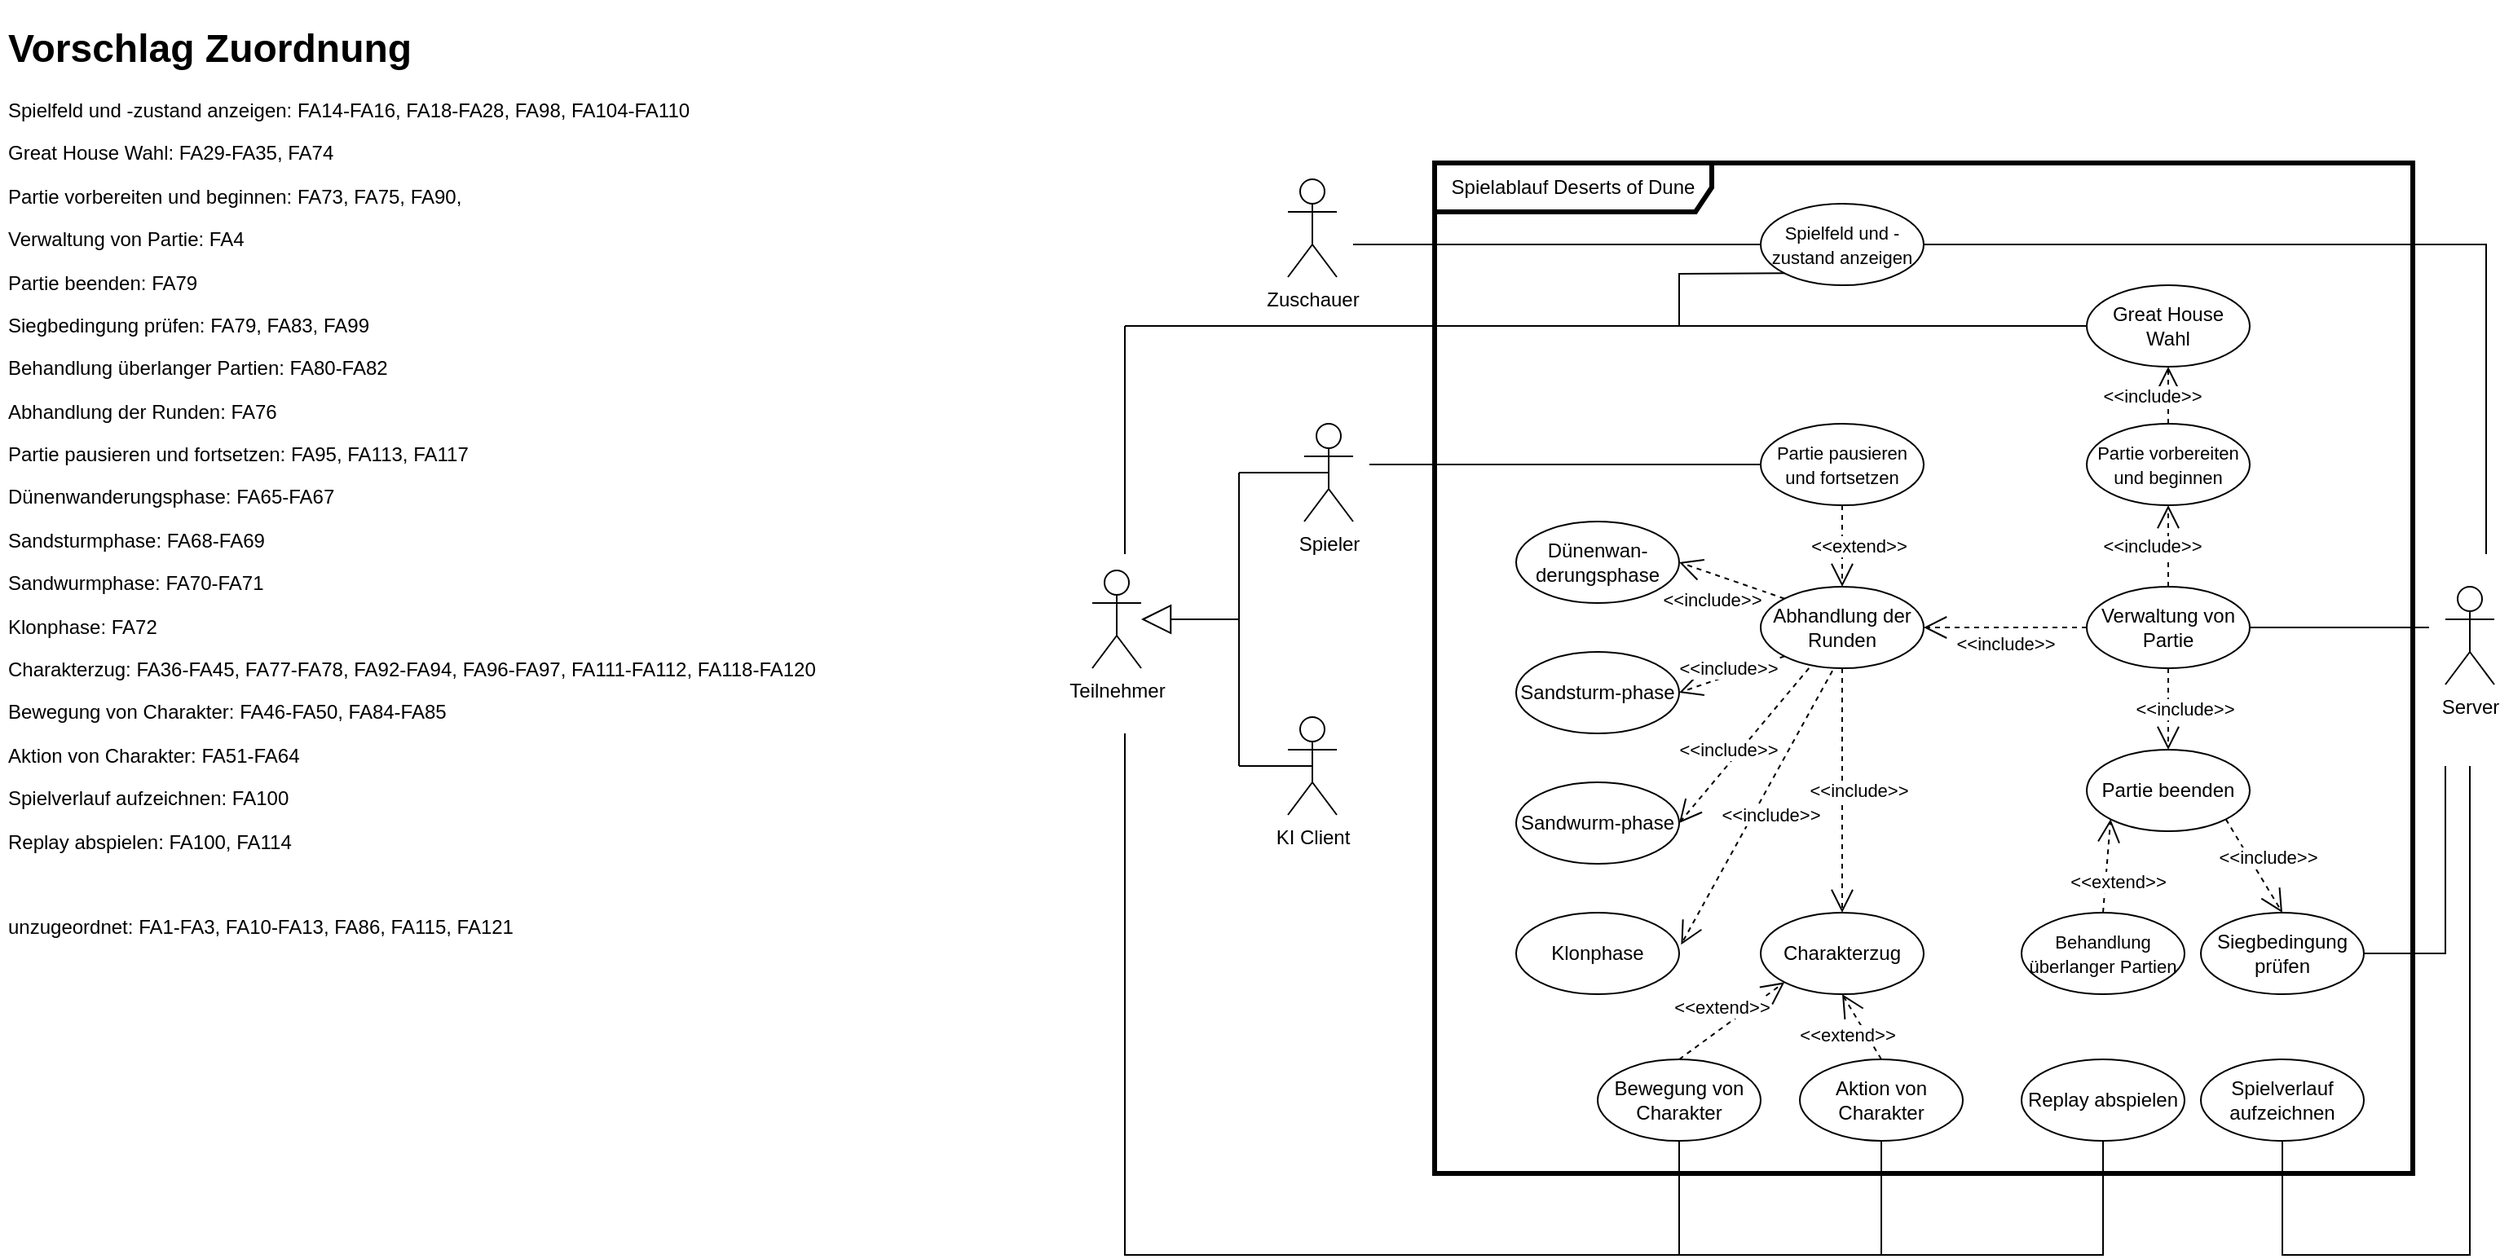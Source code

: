 <mxfile version="15.8.4" type="device"><diagram id="c_Lm0EHOiRKmlxB0Mhdr" name="Page-1"><mxGraphModel dx="1289" dy="865" grid="1" gridSize="10" guides="1" tooltips="1" connect="1" arrows="1" fold="1" page="1" pageScale="1" pageWidth="827" pageHeight="1169" math="0" shadow="0"><root><mxCell id="0"/><mxCell id="1" parent="0"/><mxCell id="otHDbpwxSQW6viDhTSKU-1" value="Spielablauf Deserts of Dune" style="shape=umlFrame;whiteSpace=wrap;html=1;width=170;height=30;strokeWidth=3;" parent="1" vertex="1"><mxGeometry x="90" y="190" width="600" height="620" as="geometry"/></mxCell><mxCell id="otHDbpwxSQW6viDhTSKU-2" value="&lt;div&gt;Server&lt;/div&gt;&lt;div&gt;&lt;br&gt;&lt;/div&gt;&lt;div&gt;&lt;br&gt;&lt;/div&gt;" style="shape=umlActor;verticalLabelPosition=bottom;verticalAlign=top;html=1;" parent="1" vertex="1"><mxGeometry x="710" y="450" width="30" height="60" as="geometry"/></mxCell><mxCell id="otHDbpwxSQW6viDhTSKU-3" value="&lt;div&gt;Spieler&lt;/div&gt;&lt;div&gt;&lt;br&gt;&lt;/div&gt;" style="shape=umlActor;verticalLabelPosition=bottom;verticalAlign=top;html=1;" parent="1" vertex="1"><mxGeometry x="10" y="350" width="30" height="60" as="geometry"/></mxCell><mxCell id="otHDbpwxSQW6viDhTSKU-4" value="Zuschauer" style="shape=umlActor;verticalLabelPosition=bottom;verticalAlign=top;html=1;" parent="1" vertex="1"><mxGeometry y="200" width="30" height="60" as="geometry"/></mxCell><mxCell id="otHDbpwxSQW6viDhTSKU-5" value="&lt;div&gt;Teilnehmer&lt;/div&gt;&lt;div&gt;&lt;br&gt;&lt;/div&gt;" style="shape=umlActor;verticalLabelPosition=bottom;verticalAlign=top;html=1;" parent="1" vertex="1"><mxGeometry x="-120" y="440" width="30" height="60" as="geometry"/></mxCell><mxCell id="otHDbpwxSQW6viDhTSKU-6" value="KI Client" style="shape=umlActor;verticalLabelPosition=bottom;verticalAlign=top;html=1;" parent="1" vertex="1"><mxGeometry y="530" width="30" height="60" as="geometry"/></mxCell><mxCell id="otHDbpwxSQW6viDhTSKU-7" value="&lt;div&gt;&lt;br&gt;&lt;/div&gt;&lt;div&gt;&lt;br&gt;&lt;/div&gt;" style="endArrow=block;endSize=16;endFill=0;html=1;rounded=0;" parent="1" edge="1"><mxGeometry x="-0.143" y="-15" width="160" relative="1" as="geometry"><mxPoint x="-30.0" y="470" as="sourcePoint"/><mxPoint x="-90.0" y="470" as="targetPoint"/><mxPoint as="offset"/></mxGeometry></mxCell><mxCell id="otHDbpwxSQW6viDhTSKU-8" value="" style="endArrow=none;html=1;rounded=0;entryX=0.5;entryY=0.5;entryDx=0;entryDy=0;entryPerimeter=0;" parent="1" target="otHDbpwxSQW6viDhTSKU-3" edge="1"><mxGeometry width="50" height="50" relative="1" as="geometry"><mxPoint x="-30.0" y="380" as="sourcePoint"/><mxPoint x="-150" y="380" as="targetPoint"/></mxGeometry></mxCell><mxCell id="otHDbpwxSQW6viDhTSKU-9" value="" style="endArrow=none;html=1;rounded=0;" parent="1" edge="1"><mxGeometry width="50" height="50" relative="1" as="geometry"><mxPoint x="-30.0" y="470" as="sourcePoint"/><mxPoint x="-30.0" y="380" as="targetPoint"/></mxGeometry></mxCell><mxCell id="otHDbpwxSQW6viDhTSKU-10" value="" style="endArrow=none;html=1;rounded=0;" parent="1" edge="1"><mxGeometry width="50" height="50" relative="1" as="geometry"><mxPoint x="-30.0" y="560" as="sourcePoint"/><mxPoint x="-30.0" y="470" as="targetPoint"/></mxGeometry></mxCell><mxCell id="otHDbpwxSQW6viDhTSKU-11" value="" style="endArrow=none;html=1;rounded=0;entryX=0.5;entryY=0.5;entryDx=0;entryDy=0;entryPerimeter=0;" parent="1" target="otHDbpwxSQW6viDhTSKU-6" edge="1"><mxGeometry width="50" height="50" relative="1" as="geometry"><mxPoint x="-30.0" y="560" as="sourcePoint"/><mxPoint x="35" y="560" as="targetPoint"/></mxGeometry></mxCell><mxCell id="otHDbpwxSQW6viDhTSKU-15" value="&lt;div&gt;Verwaltung von Partie&lt;/div&gt;" style="ellipse;whiteSpace=wrap;html=1;" parent="1" vertex="1"><mxGeometry x="490" y="450" width="100" height="50" as="geometry"/></mxCell><mxCell id="otHDbpwxSQW6viDhTSKU-17" value="" style="endArrow=none;html=1;rounded=0;exitX=1;exitY=0.5;exitDx=0;exitDy=0;" parent="1" source="otHDbpwxSQW6viDhTSKU-15" edge="1"><mxGeometry width="50" height="50" relative="1" as="geometry"><mxPoint x="440.0" y="372.5" as="sourcePoint"/><mxPoint x="700" y="475" as="targetPoint"/><Array as="points"/></mxGeometry></mxCell><mxCell id="otHDbpwxSQW6viDhTSKU-20" value="&lt;font style=&quot;font-size: 11px&quot;&gt;Partie pausieren und fortsetzen&lt;/font&gt;" style="ellipse;whiteSpace=wrap;html=1;" parent="1" vertex="1"><mxGeometry x="290" y="350" width="100" height="50" as="geometry"/></mxCell><mxCell id="otHDbpwxSQW6viDhTSKU-21" value="" style="endArrow=none;html=1;rounded=0;entryX=0;entryY=0.5;entryDx=0;entryDy=0;" parent="1" target="otHDbpwxSQW6viDhTSKU-20" edge="1"><mxGeometry width="50" height="50" relative="1" as="geometry"><mxPoint x="50.0" y="375" as="sourcePoint"/><mxPoint x="80" y="300" as="targetPoint"/></mxGeometry></mxCell><mxCell id="otHDbpwxSQW6viDhTSKU-22" value="Partie beenden" style="ellipse;whiteSpace=wrap;html=1;" parent="1" vertex="1"><mxGeometry x="490" y="550" width="100" height="50" as="geometry"/></mxCell><mxCell id="otHDbpwxSQW6viDhTSKU-23" value="Abhandlung der Runden" style="ellipse;whiteSpace=wrap;html=1;" parent="1" vertex="1"><mxGeometry x="290" y="450" width="100" height="50" as="geometry"/></mxCell><mxCell id="otHDbpwxSQW6viDhTSKU-24" value="&lt;font style=&quot;font-size: 11px&quot;&gt;Partie vorbereiten und beginnen&lt;/font&gt;" style="ellipse;whiteSpace=wrap;html=1;" parent="1" vertex="1"><mxGeometry x="490" y="350" width="100" height="50" as="geometry"/></mxCell><mxCell id="otHDbpwxSQW6viDhTSKU-25" value="&lt;div&gt;&amp;lt;&amp;lt;include&amp;gt;&amp;gt;&lt;/div&gt;" style="endArrow=open;endSize=12;dashed=1;html=1;rounded=0;exitX=0.5;exitY=0;exitDx=0;exitDy=0;entryX=0.5;entryY=1;entryDx=0;entryDy=0;" parent="1" source="otHDbpwxSQW6viDhTSKU-15" target="otHDbpwxSQW6viDhTSKU-24" edge="1"><mxGeometry y="10" width="160" relative="1" as="geometry"><mxPoint x="450" y="410" as="sourcePoint"/><mxPoint x="610" y="410" as="targetPoint"/><mxPoint as="offset"/></mxGeometry></mxCell><mxCell id="otHDbpwxSQW6viDhTSKU-26" value="&lt;div&gt;&amp;lt;&amp;lt;include&amp;gt;&amp;gt;&lt;/div&gt;" style="endArrow=open;endSize=12;dashed=1;html=1;rounded=0;exitX=0;exitY=0.5;exitDx=0;exitDy=0;entryX=1;entryY=0.5;entryDx=0;entryDy=0;" parent="1" source="otHDbpwxSQW6viDhTSKU-15" target="otHDbpwxSQW6viDhTSKU-23" edge="1"><mxGeometry y="10" width="160" relative="1" as="geometry"><mxPoint x="590" y="460" as="sourcePoint"/><mxPoint x="590" y="410" as="targetPoint"/><mxPoint as="offset"/></mxGeometry></mxCell><mxCell id="otHDbpwxSQW6viDhTSKU-27" value="&lt;div&gt;&amp;lt;&amp;lt;include&amp;gt;&amp;gt;&lt;/div&gt;" style="endArrow=open;endSize=12;dashed=1;html=1;rounded=0;exitX=0.5;exitY=1;exitDx=0;exitDy=0;entryX=0.5;entryY=0;entryDx=0;entryDy=0;" parent="1" source="otHDbpwxSQW6viDhTSKU-15" target="otHDbpwxSQW6viDhTSKU-22" edge="1"><mxGeometry y="10" width="160" relative="1" as="geometry"><mxPoint x="560" y="470" as="sourcePoint"/><mxPoint x="560" y="420" as="targetPoint"/><mxPoint as="offset"/></mxGeometry></mxCell><mxCell id="otHDbpwxSQW6viDhTSKU-28" value="Great House Wahl" style="ellipse;whiteSpace=wrap;html=1;" parent="1" vertex="1"><mxGeometry x="490" y="265" width="100" height="50" as="geometry"/></mxCell><mxCell id="otHDbpwxSQW6viDhTSKU-29" value="&lt;div&gt;&amp;lt;&amp;lt;include&amp;gt;&amp;gt;&lt;/div&gt;" style="endArrow=open;endSize=12;dashed=1;html=1;rounded=0;exitX=0.5;exitY=0;exitDx=0;exitDy=0;entryX=0.5;entryY=1;entryDx=0;entryDy=0;" parent="1" source="otHDbpwxSQW6viDhTSKU-24" target="otHDbpwxSQW6viDhTSKU-28" edge="1"><mxGeometry y="10" width="160" relative="1" as="geometry"><mxPoint x="550" y="460" as="sourcePoint"/><mxPoint x="550" y="410" as="targetPoint"/><mxPoint as="offset"/></mxGeometry></mxCell><mxCell id="otHDbpwxSQW6viDhTSKU-32" value="" style="endArrow=none;html=1;rounded=0;entryX=0;entryY=0.5;entryDx=0;entryDy=0;" parent="1" target="otHDbpwxSQW6viDhTSKU-28" edge="1"><mxGeometry width="50" height="50" relative="1" as="geometry"><mxPoint x="-100" y="290" as="sourcePoint"/><mxPoint x="520.0" y="287.5" as="targetPoint"/><Array as="points"/></mxGeometry></mxCell><mxCell id="otHDbpwxSQW6viDhTSKU-33" value="&lt;div&gt;&amp;lt;&amp;lt;extend&amp;gt;&amp;gt;&lt;/div&gt;" style="endArrow=open;endSize=12;dashed=1;html=1;rounded=0;exitX=0.5;exitY=1;exitDx=0;exitDy=0;entryX=0.5;entryY=0;entryDx=0;entryDy=0;" parent="1" source="otHDbpwxSQW6viDhTSKU-20" target="otHDbpwxSQW6viDhTSKU-23" edge="1"><mxGeometry y="10" width="160" relative="1" as="geometry"><mxPoint x="350.0" y="185" as="sourcePoint"/><mxPoint x="404.38" y="207.456" as="targetPoint"/><mxPoint as="offset"/></mxGeometry></mxCell><mxCell id="otHDbpwxSQW6viDhTSKU-34" value="&lt;font style=&quot;font-size: 11px&quot;&gt;Spielfeld und -zustand anzeigen&lt;br&gt;&lt;/font&gt;" style="ellipse;whiteSpace=wrap;html=1;" parent="1" vertex="1"><mxGeometry x="290" y="215" width="100" height="50" as="geometry"/></mxCell><mxCell id="otHDbpwxSQW6viDhTSKU-35" value="Replay abspielen" style="ellipse;whiteSpace=wrap;html=1;" parent="1" vertex="1"><mxGeometry x="450" y="740" width="100" height="50" as="geometry"/></mxCell><mxCell id="otHDbpwxSQW6viDhTSKU-36" value="Spielverlauf aufzeichnen" style="ellipse;whiteSpace=wrap;html=1;" parent="1" vertex="1"><mxGeometry x="560" y="740" width="100" height="50" as="geometry"/></mxCell><mxCell id="otHDbpwxSQW6viDhTSKU-37" value="" style="endArrow=none;html=1;rounded=0;exitX=0.5;exitY=1;exitDx=0;exitDy=0;" parent="1" source="otHDbpwxSQW6viDhTSKU-36" edge="1"><mxGeometry width="50" height="50" relative="1" as="geometry"><mxPoint x="490.0" y="225" as="sourcePoint"/><mxPoint x="725" y="560" as="targetPoint"/><Array as="points"><mxPoint x="610" y="860"/><mxPoint x="725" y="860"/></Array></mxGeometry></mxCell><mxCell id="otHDbpwxSQW6viDhTSKU-38" value="&lt;font style=&quot;font-size: 11px&quot;&gt;Behandlung überlanger Partien&lt;/font&gt;" style="ellipse;whiteSpace=wrap;html=1;" parent="1" vertex="1"><mxGeometry x="450" y="650" width="100" height="50" as="geometry"/></mxCell><mxCell id="otHDbpwxSQW6viDhTSKU-39" value="Siegbedingung prüfen" style="ellipse;whiteSpace=wrap;html=1;" parent="1" vertex="1"><mxGeometry x="560" y="650" width="100" height="50" as="geometry"/></mxCell><mxCell id="otHDbpwxSQW6viDhTSKU-40" value="&lt;div&gt;&amp;lt;&amp;lt;include&amp;gt;&amp;gt;&lt;/div&gt;" style="endArrow=open;endSize=12;dashed=1;html=1;rounded=0;exitX=1;exitY=1;exitDx=0;exitDy=0;entryX=0.5;entryY=0;entryDx=0;entryDy=0;" parent="1" source="otHDbpwxSQW6viDhTSKU-22" target="otHDbpwxSQW6viDhTSKU-39" edge="1"><mxGeometry y="10" width="160" relative="1" as="geometry"><mxPoint x="590.0" y="510" as="sourcePoint"/><mxPoint x="590.0" y="560" as="targetPoint"/><mxPoint as="offset"/></mxGeometry></mxCell><mxCell id="otHDbpwxSQW6viDhTSKU-41" value="&lt;div&gt;&amp;lt;&amp;lt;extend&amp;gt;&amp;gt;&lt;/div&gt;" style="endArrow=open;endSize=12;dashed=1;html=1;rounded=0;exitX=0.5;exitY=0;exitDx=0;exitDy=0;entryX=0;entryY=1;entryDx=0;entryDy=0;" parent="1" source="otHDbpwxSQW6viDhTSKU-38" target="otHDbpwxSQW6viDhTSKU-22" edge="1"><mxGeometry x="-0.31" y="-7" width="160" relative="1" as="geometry"><mxPoint x="363" y="533.77" as="sourcePoint"/><mxPoint x="457.372" y="616.23" as="targetPoint"/><mxPoint as="offset"/></mxGeometry></mxCell><mxCell id="otHDbpwxSQW6viDhTSKU-42" value="" style="endArrow=none;html=1;rounded=0;exitX=1;exitY=0.5;exitDx=0;exitDy=0;" parent="1" source="otHDbpwxSQW6viDhTSKU-34" edge="1"><mxGeometry width="50" height="50" relative="1" as="geometry"><mxPoint x="490.0" y="225" as="sourcePoint"/><mxPoint x="735" y="430" as="targetPoint"/><Array as="points"><mxPoint x="735" y="240"/></Array></mxGeometry></mxCell><mxCell id="otHDbpwxSQW6viDhTSKU-45" value="" style="endArrow=none;html=1;rounded=0;exitX=0.5;exitY=1;exitDx=0;exitDy=0;" parent="1" source="otHDbpwxSQW6viDhTSKU-35" edge="1"><mxGeometry width="50" height="50" relative="1" as="geometry"><mxPoint x="480" y="790" as="sourcePoint"/><mxPoint x="-100" y="540" as="targetPoint"/><Array as="points"><mxPoint x="500" y="860"/><mxPoint x="-100" y="860"/></Array></mxGeometry></mxCell><mxCell id="otHDbpwxSQW6viDhTSKU-46" value="Dünenwan-derungsphase" style="ellipse;whiteSpace=wrap;html=1;" parent="1" vertex="1"><mxGeometry x="140" y="410" width="100" height="50" as="geometry"/></mxCell><mxCell id="otHDbpwxSQW6viDhTSKU-47" value="Sandsturm-phase" style="ellipse;whiteSpace=wrap;html=1;" parent="1" vertex="1"><mxGeometry x="140" y="490" width="100" height="50" as="geometry"/></mxCell><mxCell id="otHDbpwxSQW6viDhTSKU-48" value="Sandwurm-phase" style="ellipse;whiteSpace=wrap;html=1;" parent="1" vertex="1"><mxGeometry x="140" y="570" width="100" height="50" as="geometry"/></mxCell><mxCell id="otHDbpwxSQW6viDhTSKU-49" value="Klonphase" style="ellipse;whiteSpace=wrap;html=1;" parent="1" vertex="1"><mxGeometry x="140" y="650" width="100" height="50" as="geometry"/></mxCell><mxCell id="otHDbpwxSQW6viDhTSKU-50" value="&lt;div&gt;&amp;lt;&amp;lt;include&amp;gt;&amp;gt;&lt;/div&gt;" style="endArrow=open;endSize=12;dashed=1;html=1;rounded=0;exitX=0;exitY=0;exitDx=0;exitDy=0;entryX=1;entryY=0.5;entryDx=0;entryDy=0;" parent="1" source="otHDbpwxSQW6viDhTSKU-23" target="otHDbpwxSQW6viDhTSKU-46" edge="1"><mxGeometry x="0.234" y="15" width="160" relative="1" as="geometry"><mxPoint x="500.0" y="485" as="sourcePoint"/><mxPoint x="400.0" y="485" as="targetPoint"/><mxPoint as="offset"/></mxGeometry></mxCell><mxCell id="otHDbpwxSQW6viDhTSKU-51" value="&lt;div&gt;&amp;lt;&amp;lt;include&amp;gt;&amp;gt;&lt;/div&gt;" style="endArrow=open;endSize=12;dashed=1;html=1;rounded=0;exitX=0;exitY=1;exitDx=0;exitDy=0;entryX=1;entryY=0.5;entryDx=0;entryDy=0;" parent="1" source="otHDbpwxSQW6viDhTSKU-23" target="otHDbpwxSQW6viDhTSKU-47" edge="1"><mxGeometry x="0.028" y="-4" width="160" relative="1" as="geometry"><mxPoint x="314.645" y="467.322" as="sourcePoint"/><mxPoint x="250.0" y="445" as="targetPoint"/><mxPoint as="offset"/></mxGeometry></mxCell><mxCell id="otHDbpwxSQW6viDhTSKU-52" value="&lt;div&gt;&amp;lt;&amp;lt;include&amp;gt;&amp;gt;&lt;/div&gt;" style="endArrow=open;endSize=12;dashed=1;html=1;rounded=0;entryX=1;entryY=0.5;entryDx=0;entryDy=0;exitX=0.296;exitY=1;exitDx=0;exitDy=0;exitPerimeter=0;" parent="1" source="otHDbpwxSQW6viDhTSKU-23" target="otHDbpwxSQW6viDhTSKU-48" edge="1"><mxGeometry x="0.133" y="-6" width="160" relative="1" as="geometry"><mxPoint x="315" y="503" as="sourcePoint"/><mxPoint x="250.0" y="525" as="targetPoint"/><mxPoint as="offset"/></mxGeometry></mxCell><mxCell id="otHDbpwxSQW6viDhTSKU-53" value="&lt;div&gt;&amp;lt;&amp;lt;include&amp;gt;&amp;gt;&lt;/div&gt;" style="endArrow=open;endSize=12;dashed=1;html=1;rounded=0;entryX=1.012;entryY=0.392;entryDx=0;entryDy=0;exitX=0.44;exitY=1.032;exitDx=0;exitDy=0;exitPerimeter=0;entryPerimeter=0;" parent="1" source="otHDbpwxSQW6viDhTSKU-23" target="otHDbpwxSQW6viDhTSKU-49" edge="1"><mxGeometry y="10" width="160" relative="1" as="geometry"><mxPoint x="329.6" y="510" as="sourcePoint"/><mxPoint x="250.0" y="605" as="targetPoint"/><mxPoint as="offset"/></mxGeometry></mxCell><mxCell id="otHDbpwxSQW6viDhTSKU-54" value="Charakterzug" style="ellipse;whiteSpace=wrap;html=1;" parent="1" vertex="1"><mxGeometry x="290" y="650" width="100" height="50" as="geometry"/></mxCell><mxCell id="otHDbpwxSQW6viDhTSKU-55" value="Bewegung von Charakter" style="ellipse;whiteSpace=wrap;html=1;" parent="1" vertex="1"><mxGeometry x="190" y="740" width="100" height="50" as="geometry"/></mxCell><mxCell id="otHDbpwxSQW6viDhTSKU-56" value="Aktion von Charakter" style="ellipse;whiteSpace=wrap;html=1;" parent="1" vertex="1"><mxGeometry x="314" y="740" width="100" height="50" as="geometry"/></mxCell><mxCell id="otHDbpwxSQW6viDhTSKU-57" value="&lt;div&gt;&amp;lt;&amp;lt;include&amp;gt;&amp;gt;&lt;/div&gt;" style="endArrow=open;endSize=12;dashed=1;html=1;rounded=0;entryX=0.5;entryY=0;entryDx=0;entryDy=0;exitX=0.5;exitY=1;exitDx=0;exitDy=0;" parent="1" source="otHDbpwxSQW6viDhTSKU-23" target="otHDbpwxSQW6viDhTSKU-54" edge="1"><mxGeometry y="10" width="160" relative="1" as="geometry"><mxPoint x="344" y="511.6" as="sourcePoint"/><mxPoint x="251.2" y="679.6" as="targetPoint"/><mxPoint as="offset"/></mxGeometry></mxCell><mxCell id="otHDbpwxSQW6viDhTSKU-58" value="&lt;div&gt;&amp;lt;&amp;lt;extend&amp;gt;&amp;gt;&lt;/div&gt;" style="endArrow=open;endSize=12;dashed=1;html=1;rounded=0;exitX=0.5;exitY=0;exitDx=0;exitDy=0;entryX=0;entryY=1;entryDx=0;entryDy=0;" parent="1" source="otHDbpwxSQW6viDhTSKU-55" target="otHDbpwxSQW6viDhTSKU-54" edge="1"><mxGeometry y="10" width="160" relative="1" as="geometry"><mxPoint x="350" y="410" as="sourcePoint"/><mxPoint x="350" y="460" as="targetPoint"/><mxPoint as="offset"/></mxGeometry></mxCell><mxCell id="otHDbpwxSQW6viDhTSKU-59" value="&lt;div&gt;&amp;lt;&amp;lt;extend&amp;gt;&amp;gt;&lt;/div&gt;" style="endArrow=open;endSize=12;dashed=1;html=1;rounded=0;exitX=0.5;exitY=0;exitDx=0;exitDy=0;entryX=0.5;entryY=1;entryDx=0;entryDy=0;" parent="1" source="otHDbpwxSQW6viDhTSKU-56" target="otHDbpwxSQW6viDhTSKU-54" edge="1"><mxGeometry y="10" width="160" relative="1" as="geometry"><mxPoint x="250" y="740" as="sourcePoint"/><mxPoint x="314.645" y="702.678" as="targetPoint"/><mxPoint as="offset"/></mxGeometry></mxCell><mxCell id="otHDbpwxSQW6viDhTSKU-60" value="" style="endArrow=none;html=1;rounded=0;entryX=0.5;entryY=1;entryDx=0;entryDy=0;" parent="1" target="otHDbpwxSQW6viDhTSKU-55" edge="1"><mxGeometry width="50" height="50" relative="1" as="geometry"><mxPoint x="240.0" y="860" as="sourcePoint"/><mxPoint x="240" y="910" as="targetPoint"/></mxGeometry></mxCell><mxCell id="otHDbpwxSQW6viDhTSKU-61" value="" style="endArrow=none;html=1;rounded=0;entryX=0.5;entryY=1;entryDx=0;entryDy=0;" parent="1" target="otHDbpwxSQW6viDhTSKU-56" edge="1"><mxGeometry width="50" height="50" relative="1" as="geometry"><mxPoint x="364" y="860" as="sourcePoint"/><mxPoint x="250" y="800" as="targetPoint"/></mxGeometry></mxCell><mxCell id="otHDbpwxSQW6viDhTSKU-62" value="&lt;h1&gt;Vorschlag Zuordnung&lt;br&gt;&lt;/h1&gt;&lt;p&gt;Spielfeld und -zustand anzeigen: FA14-FA16, FA18-FA28, FA98, FA104-FA110&lt;/p&gt;&lt;p&gt;Great House Wahl: FA29-FA35, FA74 &lt;br&gt;&lt;/p&gt;&lt;p&gt;Partie vorbereiten und beginnen: FA73, FA75, FA90, &lt;br&gt;&lt;/p&gt;&lt;p&gt;Verwaltung von Partie: FA4&lt;/p&gt;&lt;p&gt;Partie beenden: FA79&lt;br&gt;&lt;/p&gt;&lt;p&gt;Siegbedingung prüfen: FA79, FA83, FA99&lt;br&gt;&lt;/p&gt;&lt;p&gt;Behandlung überlanger Partien: FA80-FA82&lt;br&gt;&lt;/p&gt;&lt;p&gt;Abhandlung der Runden: FA76&lt;br&gt;&lt;/p&gt;&lt;p&gt;Partie pausieren und fortsetzen: FA95, FA113, FA117&lt;br&gt;&lt;/p&gt;&lt;p&gt;Dünenwanderungsphase: FA65-FA67&lt;br&gt;&lt;/p&gt;&lt;p&gt;Sandsturmphase: FA68-FA69&lt;br&gt;&lt;/p&gt;&lt;p&gt;Sandwurmphase: FA70-FA71&lt;br&gt;&lt;/p&gt;&lt;p&gt;Klonphase: FA72&lt;br&gt;&lt;/p&gt;&lt;p&gt;Charakterzug: FA36-FA45, FA77-FA78, FA92-FA94, FA96-FA97, FA111-FA112, FA118-FA120&lt;br&gt;&lt;/p&gt;&lt;p&gt;Bewegung von Charakter: FA46-FA50, FA84-FA85&lt;br&gt;&lt;/p&gt;&lt;p&gt;Aktion von Charakter: FA51-FA64&lt;br&gt;&lt;/p&gt;&lt;p&gt;Spielverlauf aufzeichnen: FA100&lt;br&gt;&lt;/p&gt;&lt;p&gt;Replay abspielen: FA100, FA114&lt;br&gt;&lt;/p&gt;&lt;p&gt;&lt;br&gt;&lt;/p&gt;&lt;p&gt;unzugeordnet: FA1-FA3, FA10-FA13, FA86, FA115, FA121&lt;br&gt;&lt;/p&gt;" style="text;html=1;strokeColor=none;fillColor=none;spacing=5;spacingTop=-20;whiteSpace=wrap;overflow=hidden;rounded=0;" parent="1" vertex="1"><mxGeometry x="-790" y="100" width="670" height="650" as="geometry"/></mxCell><mxCell id="otHDbpwxSQW6viDhTSKU-63" value="" style="endArrow=none;html=1;rounded=0;exitX=1;exitY=0.5;exitDx=0;exitDy=0;" parent="1" source="otHDbpwxSQW6viDhTSKU-39" edge="1"><mxGeometry width="50" height="50" relative="1" as="geometry"><mxPoint x="620" y="800" as="sourcePoint"/><mxPoint x="710" y="560" as="targetPoint"/><Array as="points"><mxPoint x="710" y="675"/></Array></mxGeometry></mxCell><mxCell id="su9Vp3YQ1iiIREUV88b2-1" value="" style="endArrow=none;html=1;rounded=0;" parent="1" edge="1"><mxGeometry width="50" height="50" relative="1" as="geometry"><mxPoint x="-100" y="290" as="sourcePoint"/><mxPoint x="-100" y="430" as="targetPoint"/></mxGeometry></mxCell><mxCell id="su9Vp3YQ1iiIREUV88b2-2" value="" style="endArrow=none;html=1;rounded=0;entryX=0;entryY=0.5;entryDx=0;entryDy=0;" parent="1" target="otHDbpwxSQW6viDhTSKU-34" edge="1"><mxGeometry width="50" height="50" relative="1" as="geometry"><mxPoint x="40.0" y="240" as="sourcePoint"/><mxPoint x="280" y="240" as="targetPoint"/></mxGeometry></mxCell><mxCell id="su9Vp3YQ1iiIREUV88b2-4" value="" style="endArrow=none;html=1;rounded=0;entryX=0;entryY=1;entryDx=0;entryDy=0;" parent="1" target="otHDbpwxSQW6viDhTSKU-34" edge="1"><mxGeometry width="50" height="50" relative="1" as="geometry"><mxPoint x="240" y="290" as="sourcePoint"/><mxPoint x="300" y="250" as="targetPoint"/><Array as="points"><mxPoint x="240" y="258"/></Array></mxGeometry></mxCell></root></mxGraphModel></diagram></mxfile>